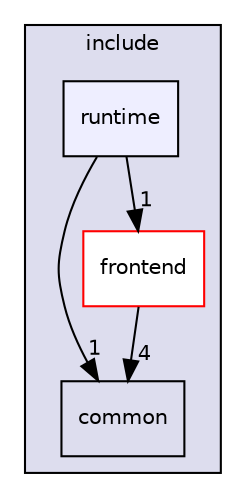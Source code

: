 digraph "include/runtime" {
  compound=true
  node [ fontsize="10", fontname="Helvetica"];
  edge [ labelfontsize="10", labelfontname="Helvetica"];
  subgraph clusterdir_d44c64559bbebec7f509842c48db8b23 {
    graph [ bgcolor="#ddddee", pencolor="black", label="include" fontname="Helvetica", fontsize="10", URL="dir_d44c64559bbebec7f509842c48db8b23.html"]
  dir_0966d06610f72609fd9aa4979c2b5a92 [shape=box label="common" URL="dir_0966d06610f72609fd9aa4979c2b5a92.html"];
  dir_eb115ec9491646c1ecef798c7f8cfffa [shape=box label="frontend" fillcolor="white" style="filled" color="red" URL="dir_eb115ec9491646c1ecef798c7f8cfffa.html"];
  dir_2eab888c937f3427b184259251c0a7e9 [shape=box, label="runtime", style="filled", fillcolor="#eeeeff", pencolor="black", URL="dir_2eab888c937f3427b184259251c0a7e9.html"];
  }
  dir_2eab888c937f3427b184259251c0a7e9->dir_0966d06610f72609fd9aa4979c2b5a92 [headlabel="1", labeldistance=1.5 headhref="dir_000029_000022.html"];
  dir_2eab888c937f3427b184259251c0a7e9->dir_eb115ec9491646c1ecef798c7f8cfffa [headlabel="1", labeldistance=1.5 headhref="dir_000029_000023.html"];
  dir_eb115ec9491646c1ecef798c7f8cfffa->dir_0966d06610f72609fd9aa4979c2b5a92 [headlabel="4", labeldistance=1.5 headhref="dir_000023_000022.html"];
}
